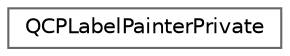 digraph "Graphical Class Hierarchy"
{
 // LATEX_PDF_SIZE
  bgcolor="transparent";
  edge [fontname=Helvetica,fontsize=10,labelfontname=Helvetica,labelfontsize=10];
  node [fontname=Helvetica,fontsize=10,shape=box,height=0.2,width=0.4];
  rankdir="LR";
  Node0 [id="Node000000",label="QCPLabelPainterPrivate",height=0.2,width=0.4,color="grey40", fillcolor="white", style="filled",URL="$de/dc0/classQCPLabelPainterPrivate.html",tooltip=" "];
}
